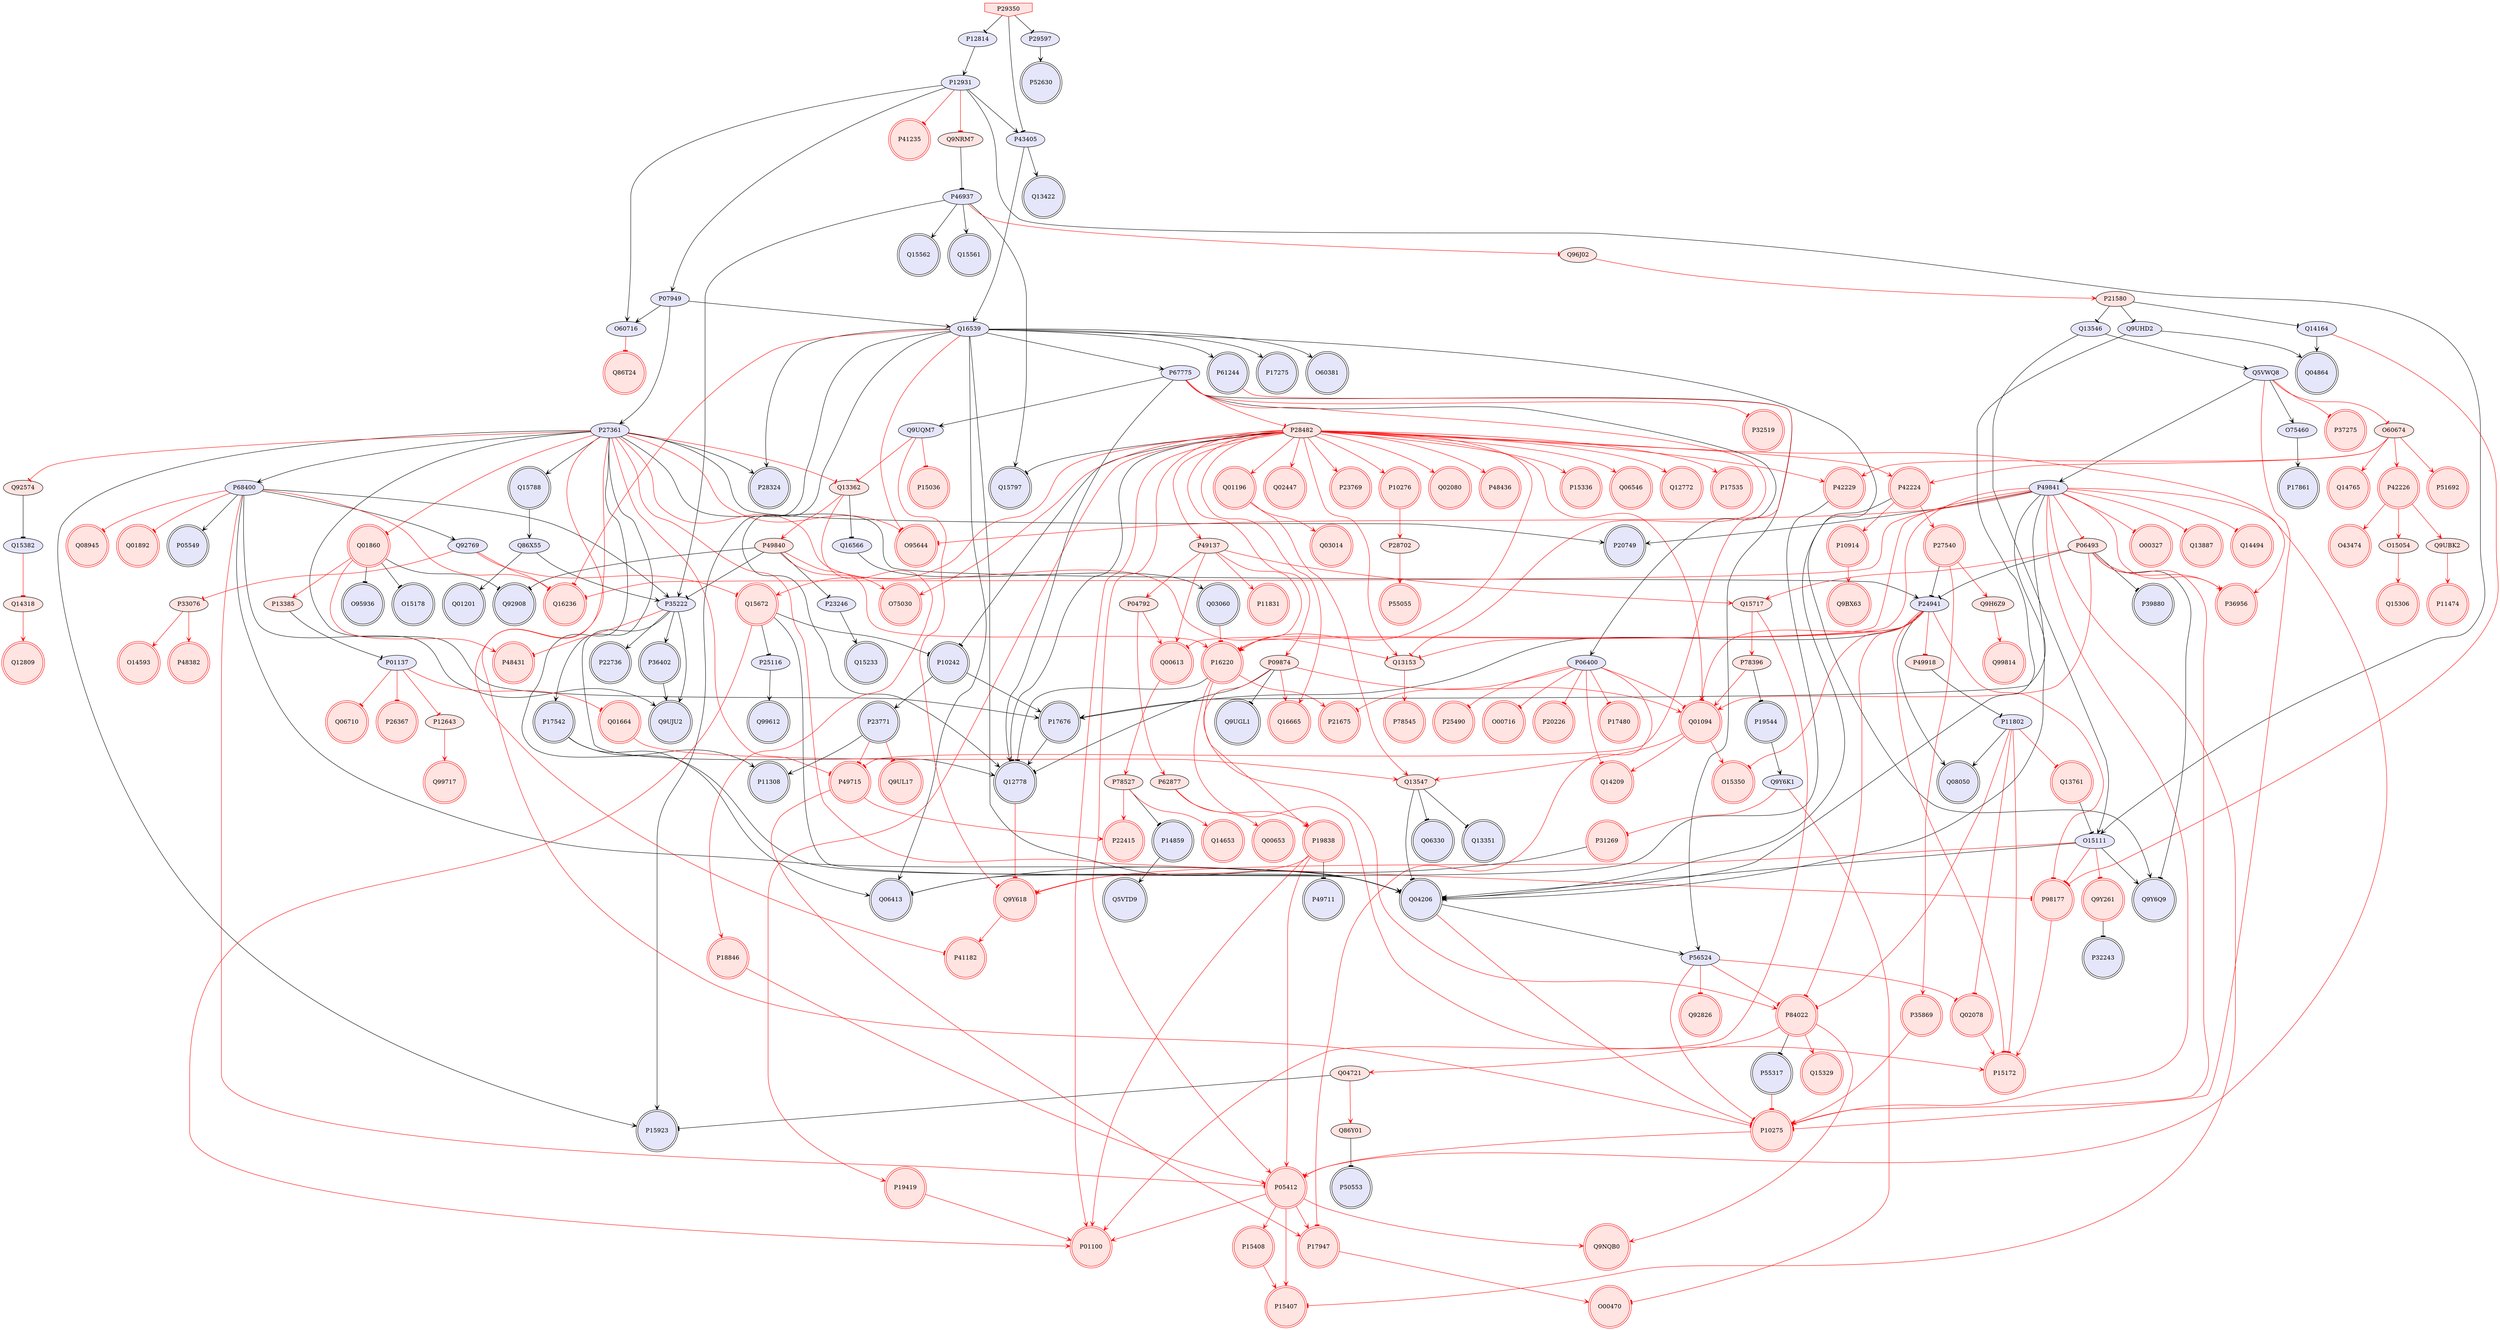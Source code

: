 digraph {

P12931->O15111 [penwidth=1, color=black, arrowhead="vee"]
P12931->P07949 [penwidth=1, color=black, arrowhead="vee"]
P12931->O60716 [penwidth=1, color=black, arrowhead="vee"]
P12814->P12931 [penwidth=1, color=black, arrowhead="vee"]
P12931->P43405 [penwidth=1, color=black, arrowhead="vee"]
O75460->P17861 [penwidth=1, color=black, arrowhead="vee"]
P24941->Q08050 [penwidth=1, color=black, arrowhead="vee"]
P11802->Q08050 [penwidth=1, color=black, arrowhead="vee"]
O15111->Q9Y6Q9 [penwidth=1, color=black, arrowhead="vee"]
Q13546->O15111 [penwidth=1, color=black, arrowhead="vee"]
O15111->Q04206 [penwidth=1, color=black, arrowhead="vee"]
P78527->P14859 [penwidth=1, color=black, arrowhead="tee"]
P27361->P24941 [penwidth=1, color=black, arrowhead="vee"]
P27361->Q15788 [penwidth=1, color=black, arrowhead="vee"]
P27361->P68400 [penwidth=1, color=black, arrowhead="vee"]
P27361->P20749 [penwidth=1, color=black, arrowhead="vee"]
P27361->P15923 [penwidth=1, color=black, arrowhead="vee"]
P27361->Q04206 [penwidth=1, color=black, arrowhead="vee"]
P27361->P17676 [penwidth=1, color=black, arrowhead="vee"]
P07949->P27361 [penwidth=1, color=black, arrowhead="vee"]
P27361->P17542 [penwidth=1, color=black, arrowhead="vee"]
P27361->P28324 [penwidth=1, color=black, arrowhead="vee"]
P46937->P35222 [penwidth=1, color=black, arrowhead="vee"]
Q86X55->P35222 [penwidth=1, color=black, arrowhead="vee"]
P35222->Q12778 [penwidth=1, color=black, arrowhead="vee"]
P49840->P35222 [penwidth=1, color=black, arrowhead="tee"]
P35222->Q9UJU2 [penwidth=1, color=black, arrowhead="vee"]
P68400->P35222 [penwidth=1, color=black, arrowhead="vee"]
P35222->P22736 [penwidth=1, color=black, arrowhead="vee"]
P35222->P36402 [penwidth=1, color=black, arrowhead="vee"]
P29597->P52630 [penwidth=1, color=black, arrowhead="vee"]
P29350->P29597 [penwidth=1, color=black, arrowhead="tee"]
P46937->Q15797 [penwidth=1, color=black, arrowhead="vee"]
P28482->Q15797 [penwidth=1, color=black, arrowhead="tee"]
Q9NRM7->P46937 [penwidth=1, color=black, arrowhead="tee"]
P46937->Q15562 [penwidth=1, color=black, arrowhead="vee"]
P46937->Q15561 [penwidth=1, color=black, arrowhead="vee"]
P16220->Q12778 [penwidth=1, color=black, arrowhead="tee"]
Q14164->Q04864 [penwidth=1, color=black, arrowhead="vee"]
P21580->Q14164 [penwidth=1, color=black, arrowhead="tee"]
Q9Y261->P32243 [penwidth=1, color=black, arrowhead="tee"]
Q5VWQ8->O75460 [penwidth=1, color=black, arrowhead="vee"]
P06493->Q9Y6Q9 [penwidth=1, color=black, arrowhead="tee"]
Q16539->Q9Y6Q9 [penwidth=1, color=black, arrowhead="vee"]
P23246->Q15233 [penwidth=1, color=black, arrowhead="vee"]
P06493->P24941 [penwidth=1, color=black, arrowhead="tee"]
P06493->P39880 [penwidth=1, color=black, arrowhead="tee"]
Q15788->Q86X55 [penwidth=1, color=black, arrowhead="vee"]
Q86X55->Q01201 [penwidth=1, color=black, arrowhead="vee"]
P29350->P12814 [penwidth=1, color=black, arrowhead="tee"]
P29350->P43405 [penwidth=1, color=black, arrowhead="tee"]
P68400->Q92769 [penwidth=1, color=black, arrowhead="vee"]
P24941->P17676 [penwidth=1, color=black, arrowhead="vee"]
P67775->Q12778 [penwidth=1, color=black, arrowhead="vee"]
P67775->P56524 [penwidth=1, color=black, arrowhead="vee"]
P67775->Q9UQM7 [penwidth=1, color=black, arrowhead="vee"]
P67775->P06400 [penwidth=1, color=black, arrowhead="vee"]
Q16539->P67775 [penwidth=1, color=black, arrowhead="vee"]
P17676->Q12778 [penwidth=1, color=black, arrowhead="vee"]
P09874->Q12778 [penwidth=1, color=black, arrowhead="tee"]
Q16539->Q12778 [penwidth=1, color=black, arrowhead="vee"]
P28482->Q12778 [penwidth=1, color=black, arrowhead="tee"]
P49840->P23246 [penwidth=1, color=black, arrowhead="tee"]
P49840->Q92908 [penwidth=1, color=black, arrowhead="tee"]
P42224->Q04206 [penwidth=1, color=black, arrowhead="tee"]
P68400->Q9UJU2 [penwidth=1, color=black, arrowhead="vee"]
P36402->Q9UJU2 [penwidth=1, color=black, arrowhead="vee"]
Q04206->P56524 [penwidth=1, color=black, arrowhead="vee"]
P10242->P23771 [penwidth=1, color=black, arrowhead="vee"]
P10242->P17676 [penwidth=1, color=black, arrowhead="vee"]
P28482->P10242 [penwidth=1, color=black, arrowhead="tee"]
Q13547->Q06330 [penwidth=1, color=black, arrowhead="tee"]
Q16539->P61244 [penwidth=1, color=black, arrowhead="vee"]
Q13547->Q04206 [penwidth=1, color=black, arrowhead="tee"]
Q13547->Q13351 [penwidth=1, color=black, arrowhead="tee"]
P68400->Q04206 [penwidth=1, color=black, arrowhead="vee"]
P68400->P05549 [penwidth=1, color=black, arrowhead="vee"]
P49841->P20749 [penwidth=1, color=black, arrowhead="vee"]
Q92574->Q15382 [penwidth=1, color=black, arrowhead="tee"]
P21580->Q13546 [penwidth=1, color=black, arrowhead="tee"]
Q13546->Q5VWQ8 [penwidth=1, color=black, arrowhead="vee"]
P49918->P11802 [penwidth=1, color=black, arrowhead="tee"]
Q16539->P15923 [penwidth=1, color=black, arrowhead="vee"]
Q04721->P15923 [penwidth=1, color=black, arrowhead="tee"]
Q15672->Q04206 [penwidth=1, color=black, arrowhead="tee"]
Q16539->Q04206 [penwidth=1, color=black, arrowhead="vee"]
P49841->Q04206 [penwidth=1, color=black, arrowhead="vee"]
P49841->P17676 [penwidth=1, color=black, arrowhead="vee"]
Q16539->P17275 [penwidth=1, color=black, arrowhead="vee"]
Q13362->Q16566 [penwidth=1, color=black, arrowhead="tee"]
P84022->P55317 [penwidth=1, color=black, arrowhead="tee"]
Q16539->O60381 [penwidth=1, color=black, arrowhead="vee"]
P09874->Q9UGL1 [penwidth=1, color=black, arrowhead="tee"]
P07949->Q16539 [penwidth=1, color=black, arrowhead="vee"]
P07949->O60716 [penwidth=1, color=black, arrowhead="vee"]
P43405->Q16539 [penwidth=1, color=black, arrowhead="vee"]
Q16539->P28324 [penwidth=1, color=black, arrowhead="vee"]
Q16539->Q06413 [penwidth=1, color=black, arrowhead="vee"]
Q5VWQ8->P49841 [penwidth=1, color=black, arrowhead="vee"]
P13385->P01137 [penwidth=1, color=black, arrowhead="tee"]
Q86Y01->P50553 [penwidth=1, color=black, arrowhead="tee"]
P43405->Q13422 [penwidth=1, color=black, arrowhead="vee"]
Q16566->Q03060 [penwidth=1, color=black, arrowhead="vee"]
P23771->P11308 [penwidth=1, color=black, arrowhead="vee"]
Q15672->P10242 [penwidth=1, color=black, arrowhead="tee"]
P14859->Q5VTD9 [penwidth=1, color=black, arrowhead="vee"]
P19838->P49711 [penwidth=1, color=black, arrowhead="tee"]
Q01860->Q92908 [penwidth=1, color=black, arrowhead="tee"]
P17542->Q06413 [penwidth=1, color=black, arrowhead="vee"]
P17542->P11308 [penwidth=1, color=black, arrowhead="vee"]
P42229->Q06413 [penwidth=1, color=black, arrowhead="tee"]
P31269->Q06413 [penwidth=1, color=black, arrowhead="tee"]
Q01860->O95936 [penwidth=1, color=black, arrowhead="tee"]
Q01860->O15178 [penwidth=1, color=black, arrowhead="tee"]
Q13761->O15111 [penwidth=1, color=black, arrowhead="tee"]
P25116->Q99612 [penwidth=1, color=black, arrowhead="vee"]
P19544->Q9Y6K1 [penwidth=1, color=black, arrowhead="vee"]
P78396->P19544 [penwidth=1, color=black, arrowhead="tee"]
P27540->P24941 [penwidth=1, color=black, arrowhead="tee"]
Q15672->P25116 [penwidth=1, color=black, arrowhead="tee"]
P46937->Q96J02 [penwidth=1, color=red, arrowhead="tee"]
Q96J02->P21580 [penwidth=1, color=red, arrowhead="vee"]
P12931->Q9NRM7 [penwidth=1, color=red, arrowhead="tee"]
P12931->P41235 [penwidth=1, color=red, arrowhead="tee"]
P04792->P62877 [penwidth=1, color=red, arrowhead="vee"]
P04792->Q00613 [penwidth=1, color=red, arrowhead="vee"]
P49137->P04792 [penwidth=1, color=red, arrowhead="vee"]
O15111->Q9Y618 [penwidth=1, color=red, arrowhead="tee"]
O15111->P98177 [penwidth=1, color=red, arrowhead="tee"]
O15111->Q9Y261 [penwidth=1, color=red, arrowhead="tee"]
P24941->O15350 [penwidth=1, color=red, arrowhead="tee"]
Q01094->O15350 [penwidth=1, color=red, arrowhead="vee"]
P12643->Q99717 [penwidth=1, color=red, arrowhead="vee"]
P49841->O00327 [penwidth=1, color=red, arrowhead="tee"]
P27361->P49715 [penwidth=1, color=red, arrowhead="tee"]
P27361->P10275 [penwidth=1, color=red, arrowhead="tee"]
P27361->Q92574 [penwidth=1, color=red, arrowhead="tee"]
P27361->Q13153 [penwidth=1, color=red, arrowhead="tee"]
P27361->Q13362 [penwidth=1, color=red, arrowhead="tee"]
P27361->P41182 [penwidth=1, color=red, arrowhead="tee"]
P27361->P98177 [penwidth=1, color=red, arrowhead="tee"]
P27361->O95644 [penwidth=1, color=red, arrowhead="tee"]
P27361->Q01860 [penwidth=1, color=red, arrowhead="tee"]
O60674->P51692 [penwidth=1, color=red, arrowhead="vee"]
P35222->P48431 [penwidth=1, color=red, arrowhead="tee"]
P62877->Q00653 [penwidth=1, color=red, arrowhead="vee"]
P06493->Q15717 [penwidth=1, color=red, arrowhead="vee"]
P49137->Q15717 [penwidth=1, color=red, arrowhead="vee"]
Q15717->P01100 [penwidth=1, color=red, arrowhead="vee"]
Q15717->P78396 [penwidth=1, color=red, arrowhead="vee"]
P42224->P27540 [penwidth=1, color=red, arrowhead="vee"]
P27540->Q9H6Z9 [penwidth=1, color=red, arrowhead="vee"]
P27540->P35869 [penwidth=1, color=red, arrowhead="vee"]
P23771->P49715 [penwidth=1, color=red, arrowhead="tee"]
P61244->P49715 [penwidth=1, color=red, arrowhead="tee"]
P49715->P22415 [penwidth=1, color=red, arrowhead="vee"]
P49715->P17947 [penwidth=1, color=red, arrowhead="vee"]
P49840->P16220 [penwidth=1, color=red, arrowhead="vee"]
P49137->P16220 [penwidth=1, color=red, arrowhead="vee"]
P16220->P84022 [penwidth=1, color=red, arrowhead="vee"]
P49841->P16220 [penwidth=1, color=red, arrowhead="tee"]
P16220->P21675 [penwidth=1, color=red, arrowhead="vee"]
P28482->P16220 [penwidth=1, color=red, arrowhead="vee"]
Q03060->P16220 [penwidth=1, color=red, arrowhead="tee"]
Q14164->P98177 [penwidth=1, color=red, arrowhead="tee"]
P19838->Q9Y618 [penwidth=1, color=red, arrowhead="vee"]
P62877->P19838 [penwidth=1, color=red, arrowhead="vee"]
P19838->P05412 [penwidth=1, color=red, arrowhead="vee"]
P09874->P19838 [penwidth=1, color=red, arrowhead="vee"]
P19838->P01100 [penwidth=1, color=red, arrowhead="vee"]
P06400->P25490 [penwidth=1, color=red, arrowhead="tee"]
P06493->P36956 [penwidth=1, color=red, arrowhead="vee"]
P49841->P36956 [penwidth=1, color=red, arrowhead="tee"]
P28482->P36956 [penwidth=1, color=red, arrowhead="vee"]
P06400->O00716 [penwidth=1, color=red, arrowhead="tee"]
Q12778->Q9Y618 [penwidth=1, color=red, arrowhead="tee"]
Q9UQM7->Q9Y618 [penwidth=1, color=red, arrowhead="tee"]
Q9Y618->P41182 [penwidth=1, color=red, arrowhead="vee"]
P06493->P10275 [penwidth=1, color=red, arrowhead="vee"]
P06493->Q01094 [penwidth=1, color=red, arrowhead="vee"]
P49841->P06493 [penwidth=1, color=red, arrowhead="tee"]
Q01094->Q14209 [penwidth=1, color=red, arrowhead="vee"]
P06400->Q14209 [penwidth=1, color=red, arrowhead="tee"]
P05412->Q9NQB0 [penwidth=1, color=red, arrowhead="vee"]
P84022->Q9NQB0 [penwidth=1, color=red, arrowhead="vee"]
Q92769->Q16236 [penwidth=1, color=red, arrowhead="tee"]
Q92769->P33076 [penwidth=1, color=red, arrowhead="tee"]
P24941->P15172 [penwidth=1, color=red, arrowhead="tee"]
P24941->Q01094 [penwidth=1, color=red, arrowhead="tee"]
P24941->P49918 [penwidth=1, color=red, arrowhead="tee"]
P24941->Q13153 [penwidth=1, color=red, arrowhead="tee"]
P24941->P84022 [penwidth=1, color=red, arrowhead="tee"]
P24941->P98177 [penwidth=1, color=red, arrowhead="tee"]
P67775->Q13153 [penwidth=1, color=red, arrowhead="tee"]
P67775->P28482 [penwidth=1, color=red, arrowhead="tee"]
P67775->P32519 [penwidth=1, color=red, arrowhead="tee"]
P06400->P20226 [penwidth=1, color=red, arrowhead="tee"]
O60674->Q14765 [penwidth=1, color=red, arrowhead="vee"]
P49840->O75030 [penwidth=1, color=red, arrowhead="vee"]
Q13362->P49840 [penwidth=1, color=red, arrowhead="vee"]
P78527->Q14653 [penwidth=1, color=red, arrowhead="vee"]
P42224->P10914 [penwidth=1, color=red, arrowhead="vee"]
O60674->P42224 [penwidth=1, color=red, arrowhead="vee"]
P28482->P42224 [penwidth=1, color=red, arrowhead="vee"]
Q00613->P78527 [penwidth=1, color=red, arrowhead="vee"]
P49137->Q00613 [penwidth=1, color=red, arrowhead="vee"]
P49841->Q00613 [penwidth=1, color=red, arrowhead="tee"]
P10275->P05412 [penwidth=1, color=red, arrowhead="vee"]
P18846->P05412 [penwidth=1, color=red, arrowhead="vee"]
P68400->P05412 [penwidth=1, color=red, arrowhead="tee"]
P05412->P15407 [penwidth=1, color=red, arrowhead="vee"]
P05412->P17947 [penwidth=1, color=red, arrowhead="vee"]
P05412->P01100 [penwidth=1, color=red, arrowhead="vee"]
P49841->P05412 [penwidth=1, color=red, arrowhead="tee"]
P28482->P05412 [penwidth=1, color=red, arrowhead="vee"]
P05412->P15408 [penwidth=1, color=red, arrowhead="vee"]
P28482->P10276 [penwidth=1, color=red, arrowhead="vee"]
P10276->P28702 [penwidth=1, color=red, arrowhead="vee"]
P56524->P10275 [penwidth=1, color=red, arrowhead="tee"]
Q04206->P10275 [penwidth=1, color=red, arrowhead="tee"]
P49841->P10275 [penwidth=1, color=red, arrowhead="tee"]
P35869->P10275 [penwidth=1, color=red, arrowhead="vee"]
Q5VWQ8->P10275 [penwidth=1, color=red, arrowhead="tee"]
P55317->P10275 [penwidth=1, color=red, arrowhead="tee"]
Q02078->P15172 [penwidth=1, color=red, arrowhead="vee"]
P11802->P15172 [penwidth=1, color=red, arrowhead="tee"]
Q15382->Q14318 [penwidth=1, color=red, arrowhead="tee"]
Q14318->Q12809 [penwidth=1, color=red, arrowhead="vee"]
P56524->Q02078 [penwidth=1, color=red, arrowhead="tee"]
P56524->P84022 [penwidth=1, color=red, arrowhead="tee"]
Q13362->P18846 [penwidth=1, color=red, arrowhead="vee"]
P23771->Q9UL17 [penwidth=1, color=red, arrowhead="tee"]
P49137->P11831 [penwidth=1, color=red, arrowhead="vee"]
Q01094->Q13547 [penwidth=1, color=red, arrowhead="vee"]
Q01196->Q13547 [penwidth=1, color=red, arrowhead="vee"]
Q01664->Q13547 [penwidth=1, color=red, arrowhead="vee"]
Q9UQM7->Q13362 [penwidth=1, color=red, arrowhead="tee"]
Q9UQM7->P15036 [penwidth=1, color=red, arrowhead="tee"]
O60674->P42226 [penwidth=1, color=red, arrowhead="vee"]
Q9H6Z9->Q99814 [penwidth=1, color=red, arrowhead="vee"]
P78527->P22415 [penwidth=1, color=red, arrowhead="vee"]
P68400->Q08945 [penwidth=1, color=red, arrowhead="tee"]
P68400->Q16236 [penwidth=1, color=red, arrowhead="tee"]
P68400->Q01892 [penwidth=1, color=red, arrowhead="tee"]
P28482->P15336 [penwidth=1, color=red, arrowhead="vee"]
P49841->P15407 [penwidth=1, color=red, arrowhead="tee"]
P15408->P15407 [penwidth=1, color=red, arrowhead="vee"]
P10914->Q9BX63 [penwidth=1, color=red, arrowhead="vee"]
P06400->Q01094 [penwidth=1, color=red, arrowhead="tee"]
P09874->Q01094 [penwidth=1, color=red, arrowhead="vee"]
P78396->Q01094 [penwidth=1, color=red, arrowhead="vee"]
P28482->Q01094 [penwidth=1, color=red, arrowhead="vee"]
P01137->Q06710 [penwidth=1, color=red, arrowhead="tee"]
P11802->Q13761 [penwidth=1, color=red, arrowhead="tee"]
P06400->P17947 [penwidth=1, color=red, arrowhead="tee"]
P06400->P21675 [penwidth=1, color=red, arrowhead="tee"]
P06400->P17480 [penwidth=1, color=red, arrowhead="tee"]
P28482->Q06546 [penwidth=1, color=red, arrowhead="vee"]
P28482->O75030 [penwidth=1, color=red, arrowhead="vee"]
P28482->Q13153 [penwidth=1, color=red, arrowhead="vee"]
Q13153->P78545 [penwidth=1, color=red, arrowhead="vee"]
Q9UBK2->P11474 [penwidth=1, color=red, arrowhead="vee"]
P11802->Q02078 [penwidth=1, color=red, arrowhead="tee"]
O60674->P42229 [penwidth=1, color=red, arrowhead="vee"]
P28482->P42229 [penwidth=1, color=red, arrowhead="vee"]
P09874->Q16665 [penwidth=1, color=red, arrowhead="vee"]
P28482->Q16665 [penwidth=1, color=red, arrowhead="vee"]
Q16539->Q16236 [penwidth=1, color=red, arrowhead="tee"]
P49841->Q16236 [penwidth=1, color=red, arrowhead="tee"]
P28482->P49137 [penwidth=1, color=red, arrowhead="vee"]
P84022->Q15329 [penwidth=1, color=red, arrowhead="vee"]
P11802->P84022 [penwidth=1, color=red, arrowhead="tee"]
P84022->Q04721 [penwidth=1, color=red, arrowhead="vee"]
P28482->Q15672 [penwidth=1, color=red, arrowhead="vee"]
P28482->P09874 [penwidth=1, color=red, arrowhead="vee"]
P28482->Q12772 [penwidth=1, color=red, arrowhead="vee"]
P28482->P17535 [penwidth=1, color=red, arrowhead="vee"]
P28482->Q01196 [penwidth=1, color=red, arrowhead="vee"]
Q01196->Q03014 [penwidth=1, color=red, arrowhead="vee"]
P28482->Q02447 [penwidth=1, color=red, arrowhead="vee"]
Q16539->O95644 [penwidth=1, color=red, arrowhead="tee"]
P28482->P01100 [penwidth=1, color=red, arrowhead="vee"]
P19419->P01100 [penwidth=1, color=red, arrowhead="vee"]
O60716->Q86T24 [penwidth=1, color=red, arrowhead="tee"]
P49841->Q13887 [penwidth=1, color=red, arrowhead="tee"]
P49841->O95644 [penwidth=1, color=red, arrowhead="tee"]
P49841->Q14494 [penwidth=1, color=red, arrowhead="tee"]
Q5VWQ8->O60674 [penwidth=1, color=red, arrowhead="tee"]
P01137->P12643 [penwidth=1, color=red, arrowhead="tee"]
P28482->P19419 [penwidth=1, color=red, arrowhead="vee"]
P28482->P23769 [penwidth=1, color=red, arrowhead="vee"]
P28482->Q02080 [penwidth=1, color=red, arrowhead="vee"]
Q04721->Q86Y01 [penwidth=1, color=red, arrowhead="vee"]
P28702->P55055 [penwidth=1, color=red, arrowhead="vee"]
P33076->P48382 [penwidth=1, color=red, arrowhead="vee"]
P33076->O14593 [penwidth=1, color=red, arrowhead="vee"]
P16220->P15172 [penwidth=1, color=red, arrowhead="vee"]
P98177->P15172 [penwidth=1, color=red, arrowhead="vee"]
Q15672->P01100 [penwidth=1, color=red, arrowhead="vee"]
Q92769->Q15672 [penwidth=1, color=red, arrowhead="tee"]
Q01860->P48431 [penwidth=1, color=red, arrowhead="vee"]
Q01860->P13385 [penwidth=1, color=red, arrowhead="vee"]
Q5VWQ8->P37275 [penwidth=1, color=red, arrowhead="tee"]
O15054->Q15306 [penwidth=1, color=red, arrowhead="vee"]
P42226->Q9UBK2 [penwidth=1, color=red, arrowhead="vee"]
P17947->O00470 [penwidth=1, color=red, arrowhead="vee"]
P28482->P48436 [penwidth=1, color=red, arrowhead="vee"]
Q9Y6K1->O00470 [penwidth=1, color=red, arrowhead="tee"]
P01137->P26367 [penwidth=1, color=red, arrowhead="tee"]
P01137->Q01664 [penwidth=1, color=red, arrowhead="tee"]
Q9Y6K1->P31269 [penwidth=1, color=red, arrowhead="tee"]
P42226->O15054 [penwidth=1, color=red, arrowhead="vee"]
P42226->O43474 [penwidth=1, color=red, arrowhead="vee"]
P56524->Q92826 [penwidth=1, color=red, arrowhead="tee"]
Q9UHD2->Q04206 [penwidth=1, color=black, arrowhead="vee"]
Q9UHD2->Q04864 [penwidth=1, color=black, arrowhead="vee"]
P21580->Q9UHD2 [penwidth=1, color=black, arrowhead="tee"]
P29350 [style=filled, color=red, fillcolor=mistyrose, shape=invhouse];
P35869 [style=filled, color=red, fillcolor=mistyrose, shape=doublecircle];
P10275 [style=filled, color=red, fillcolor=mistyrose, shape=doublecircle];
P27540 [style=filled, color=red, fillcolor=mistyrose, shape=doublecircle];
O00327 [style=filled, color=red, fillcolor=mistyrose, shape=doublecircle];
P50553 [style=filled, color=black, fillcolor=lavender, shape=doublecircle];
P18846 [style=filled, color=red, fillcolor=mistyrose, shape=doublecircle];
P15336 [style=filled, color=red, fillcolor=mistyrose, shape=doublecircle];
Q9BX63 [style=filled, color=red, fillcolor=mistyrose, shape=doublecircle];
P20749 [style=filled, color=black, fillcolor=lavender, shape=doublecircle];
P41182 [style=filled, color=red, fillcolor=mistyrose, shape=doublecircle];
P49715 [style=filled, color=red, fillcolor=mistyrose, shape=doublecircle];
P17676 [style=filled, color=black, fillcolor=lavender, shape=doublecircle];
P16220 [style=filled, color=red, fillcolor=mistyrose, shape=doublecircle];
Q03060 [style=filled, color=black, fillcolor=lavender, shape=doublecircle];
P49711 [style=filled, color=black, fillcolor=lavender, shape=doublecircle];
P39880 [style=filled, color=black, fillcolor=lavender, shape=doublecircle];
Q01094 [style=filled, color=red, fillcolor=mistyrose, shape=doublecircle];
Q14209 [style=filled, color=red, fillcolor=mistyrose, shape=doublecircle];
O00716 [style=filled, color=red, fillcolor=mistyrose, shape=doublecircle];
Q15329 [style=filled, color=red, fillcolor=mistyrose, shape=doublecircle];
P32519 [style=filled, color=red, fillcolor=mistyrose, shape=doublecircle];
P78545 [style=filled, color=red, fillcolor=mistyrose, shape=doublecircle];
P19419 [style=filled, color=red, fillcolor=mistyrose, shape=doublecircle];
P28324 [style=filled, color=black, fillcolor=lavender, shape=doublecircle];
O95936 [style=filled, color=black, fillcolor=lavender, shape=doublecircle];
Q99814 [style=filled, color=red, fillcolor=mistyrose, shape=doublecircle];
P11308 [style=filled, color=black, fillcolor=lavender, shape=doublecircle];
Q12809 [style=filled, color=red, fillcolor=mistyrose, shape=doublecircle];
P11474 [style=filled, color=red, fillcolor=mistyrose, shape=doublecircle];
P15036 [style=filled, color=red, fillcolor=mistyrose, shape=doublecircle];
P01100 [style=filled, color=red, fillcolor=mistyrose, shape=doublecircle];
P15407 [style=filled, color=red, fillcolor=mistyrose, shape=doublecircle];
P15408 [style=filled, color=red, fillcolor=mistyrose, shape=doublecircle];
P55317 [style=filled, color=black, fillcolor=lavender, shape=doublecircle];
Q9Y261 [style=filled, color=red, fillcolor=mistyrose, shape=doublecircle];
Q08050 [style=filled, color=black, fillcolor=lavender, shape=doublecircle];
Q12778 [style=filled, color=black, fillcolor=lavender, shape=doublecircle];
P98177 [style=filled, color=red, fillcolor=mistyrose, shape=doublecircle];
Q06546 [style=filled, color=red, fillcolor=mistyrose, shape=doublecircle];
P23769 [style=filled, color=red, fillcolor=mistyrose, shape=doublecircle];
P23771 [style=filled, color=black, fillcolor=lavender, shape=doublecircle];
Q92908 [style=filled, color=black, fillcolor=lavender, shape=doublecircle];
Q5VTD9 [style=filled, color=black, fillcolor=lavender, shape=doublecircle];
O60381 [style=filled, color=black, fillcolor=lavender, shape=doublecircle];
Q03014 [style=filled, color=red, fillcolor=mistyrose, shape=doublecircle];
Q16665 [style=filled, color=red, fillcolor=mistyrose, shape=doublecircle];
P41235 [style=filled, color=red, fillcolor=mistyrose, shape=doublecircle];
P31269 [style=filled, color=red, fillcolor=mistyrose, shape=doublecircle];
Q92826 [style=filled, color=red, fillcolor=mistyrose, shape=doublecircle];
Q00613 [style=filled, color=red, fillcolor=mistyrose, shape=doublecircle];
Q13422 [style=filled, color=black, fillcolor=lavender, shape=doublecircle];
P10914 [style=filled, color=red, fillcolor=mistyrose, shape=doublecircle];
Q14653 [style=filled, color=red, fillcolor=mistyrose, shape=doublecircle];
Q15306 [style=filled, color=red, fillcolor=mistyrose, shape=doublecircle];
P05412 [style=filled, color=red, fillcolor=mistyrose, shape=doublecircle];
P17275 [style=filled, color=black, fillcolor=lavender, shape=doublecircle];
P17535 [style=filled, color=red, fillcolor=mistyrose, shape=doublecircle];
Q9UGL1 [style=filled, color=black, fillcolor=lavender, shape=doublecircle];
Q13351 [style=filled, color=black, fillcolor=lavender, shape=doublecircle];
O43474 [style=filled, color=red, fillcolor=mistyrose, shape=doublecircle];
Q13887 [style=filled, color=red, fillcolor=mistyrose, shape=doublecircle];
Q99612 [style=filled, color=black, fillcolor=lavender, shape=doublecircle];
Q9UJU2 [style=filled, color=black, fillcolor=lavender, shape=doublecircle];
P61244 [style=filled, color=black, fillcolor=lavender, shape=doublecircle];
Q02078 [style=filled, color=red, fillcolor=mistyrose, shape=doublecircle];
Q02080 [style=filled, color=red, fillcolor=mistyrose, shape=doublecircle];
Q06413 [style=filled, color=black, fillcolor=lavender, shape=doublecircle];
O00470 [style=filled, color=red, fillcolor=mistyrose, shape=doublecircle];
O75030 [style=filled, color=red, fillcolor=mistyrose, shape=doublecircle];
P10242 [style=filled, color=black, fillcolor=lavender, shape=doublecircle];
P15172 [style=filled, color=red, fillcolor=mistyrose, shape=doublecircle];
Q15788 [style=filled, color=black, fillcolor=lavender, shape=doublecircle];
Q9Y6Q9 [style=filled, color=black, fillcolor=lavender, shape=doublecircle];
O95644 [style=filled, color=red, fillcolor=mistyrose, shape=doublecircle];
Q16236 [style=filled, color=red, fillcolor=mistyrose, shape=doublecircle];
P19838 [style=filled, color=red, fillcolor=mistyrose, shape=doublecircle];
Q00653 [style=filled, color=red, fillcolor=mistyrose, shape=doublecircle];
Q15233 [style=filled, color=black, fillcolor=lavender, shape=doublecircle];
P55055 [style=filled, color=red, fillcolor=mistyrose, shape=doublecircle];
Q9Y618 [style=filled, color=red, fillcolor=mistyrose, shape=doublecircle];
P22736 [style=filled, color=black, fillcolor=lavender, shape=doublecircle];
Q14494 [style=filled, color=red, fillcolor=mistyrose, shape=doublecircle];
P32243 [style=filled, color=black, fillcolor=lavender, shape=doublecircle];
P26367 [style=filled, color=red, fillcolor=mistyrose, shape=doublecircle];
Q06710 [style=filled, color=red, fillcolor=mistyrose, shape=doublecircle];
P14859 [style=filled, color=black, fillcolor=lavender, shape=doublecircle];
Q01860 [style=filled, color=red, fillcolor=mistyrose, shape=doublecircle];
P10276 [style=filled, color=red, fillcolor=mistyrose, shape=doublecircle];
Q06330 [style=filled, color=black, fillcolor=lavender, shape=doublecircle];
Q04864 [style=filled, color=black, fillcolor=lavender, shape=doublecircle];
Q04206 [style=filled, color=black, fillcolor=lavender, shape=doublecircle];
Q01201 [style=filled, color=black, fillcolor=lavender, shape=doublecircle];
P48382 [style=filled, color=red, fillcolor=mistyrose, shape=doublecircle];
O14593 [style=filled, color=red, fillcolor=mistyrose, shape=doublecircle];
Q01196 [style=filled, color=red, fillcolor=mistyrose, shape=doublecircle];
Q13761 [style=filled, color=red, fillcolor=mistyrose, shape=doublecircle];
Q15797 [style=filled, color=black, fillcolor=lavender, shape=doublecircle];
P84022 [style=filled, color=red, fillcolor=mistyrose, shape=doublecircle];
Q99717 [style=filled, color=red, fillcolor=mistyrose, shape=doublecircle];
P48431 [style=filled, color=red, fillcolor=mistyrose, shape=doublecircle];
P48436 [style=filled, color=red, fillcolor=mistyrose, shape=doublecircle];
Q02447 [style=filled, color=red, fillcolor=mistyrose, shape=doublecircle];
P17947 [style=filled, color=red, fillcolor=mistyrose, shape=doublecircle];
Q01892 [style=filled, color=red, fillcolor=mistyrose, shape=doublecircle];
P36956 [style=filled, color=red, fillcolor=mistyrose, shape=doublecircle];
Q12772 [style=filled, color=red, fillcolor=mistyrose, shape=doublecircle];
P11831 [style=filled, color=red, fillcolor=mistyrose, shape=doublecircle];
Q08945 [style=filled, color=red, fillcolor=mistyrose, shape=doublecircle];
P42224 [style=filled, color=red, fillcolor=mistyrose, shape=doublecircle];
P52630 [style=filled, color=black, fillcolor=lavender, shape=doublecircle];
Q14765 [style=filled, color=red, fillcolor=mistyrose, shape=doublecircle];
P42229 [style=filled, color=red, fillcolor=mistyrose, shape=doublecircle];
P51692 [style=filled, color=red, fillcolor=mistyrose, shape=doublecircle];
P42226 [style=filled, color=red, fillcolor=mistyrose, shape=doublecircle];
O15178 [style=filled, color=black, fillcolor=lavender, shape=doublecircle];
P21675 [style=filled, color=red, fillcolor=mistyrose, shape=doublecircle];
P17542 [style=filled, color=black, fillcolor=lavender, shape=doublecircle];
P20226 [style=filled, color=red, fillcolor=mistyrose, shape=doublecircle];
Q9UL17 [style=filled, color=red, fillcolor=mistyrose, shape=doublecircle];
P15923 [style=filled, color=black, fillcolor=lavender, shape=doublecircle];
P36402 [style=filled, color=black, fillcolor=lavender, shape=doublecircle];
Q9NQB0 [style=filled, color=red, fillcolor=mistyrose, shape=doublecircle];
Q15562 [style=filled, color=black, fillcolor=lavender, shape=doublecircle];
Q15561 [style=filled, color=black, fillcolor=lavender, shape=doublecircle];
P05549 [style=filled, color=black, fillcolor=lavender, shape=doublecircle];
Q01664 [style=filled, color=red, fillcolor=mistyrose, shape=doublecircle];
O15350 [style=filled, color=red, fillcolor=mistyrose, shape=doublecircle];
Q15672 [style=filled, color=red, fillcolor=mistyrose, shape=doublecircle];
P17480 [style=filled, color=red, fillcolor=mistyrose, shape=doublecircle];
P22415 [style=filled, color=red, fillcolor=mistyrose, shape=doublecircle];
P19544 [style=filled, color=black, fillcolor=lavender, shape=doublecircle];
P17861 [style=filled, color=black, fillcolor=lavender, shape=doublecircle];
P25490 [style=filled, color=red, fillcolor=mistyrose, shape=doublecircle];
Q86T24 [style=filled, color=red, fillcolor=mistyrose, shape=doublecircle];
P37275 [style=filled, color=red, fillcolor=mistyrose, shape=doublecircle];
P12931 [style=filled, fillcolor=lavender];
P12814 [style=filled, fillcolor=lavender];
O75460 [style=filled, fillcolor=lavender];
P24941 [style=filled, fillcolor=lavender];
P11802 [style=filled, fillcolor=lavender];
O15111 [style=filled, fillcolor=lavender];
Q13546 [style=filled, fillcolor=lavender];
P78527 [style=filled, fillcolor=mistyrose];
P27361 [style=filled, fillcolor=lavender];
P07949 [style=filled, fillcolor=lavender];
P46937 [style=filled, fillcolor=lavender];
Q86X55 [style=filled, fillcolor=lavender];
P35222 [style=filled, fillcolor=lavender];
P49840 [style=filled, fillcolor=mistyrose];
P68400 [style=filled, fillcolor=lavender];
P29597 [style=filled, fillcolor=lavender];
P28482 [style=filled, fillcolor=mistyrose];
Q9NRM7 [style=filled, fillcolor=mistyrose];
Q14164 [style=filled, fillcolor=lavender];
P21580 [style=filled, fillcolor=mistyrose];
Q5VWQ8 [style=filled, fillcolor=lavender];
P06493 [style=filled, fillcolor=mistyrose];
Q16539 [style=filled, fillcolor=lavender];
P23246 [style=filled, fillcolor=lavender];
P67775 [style=filled, fillcolor=lavender];
P09874 [style=filled, fillcolor=mistyrose];
Q13547 [style=filled, fillcolor=mistyrose];
P49841 [style=filled, fillcolor=lavender];
Q92574 [style=filled, fillcolor=mistyrose];
P49918 [style=filled, fillcolor=mistyrose];
Q04721 [style=filled, fillcolor=mistyrose];
Q13362 [style=filled, fillcolor=mistyrose];
P43405 [style=filled, fillcolor=lavender];
P13385 [style=filled, fillcolor=mistyrose];
Q86Y01 [style=filled, fillcolor=mistyrose];
Q16566 [style=filled, fillcolor=lavender];
P25116 [style=filled, fillcolor=lavender];
P78396 [style=filled, fillcolor=mistyrose];
Q96J02 [style=filled, fillcolor=mistyrose];
P04792 [style=filled, fillcolor=mistyrose];
P49137 [style=filled, fillcolor=mistyrose];
P12643 [style=filled, fillcolor=mistyrose];
O60674 [style=filled, fillcolor=mistyrose];
P62877 [style=filled, fillcolor=mistyrose];
Q15717 [style=filled, fillcolor=mistyrose];
P06400 [style=filled, fillcolor=lavender];
Q9UQM7 [style=filled, fillcolor=lavender];
Q92769 [style=filled, fillcolor=lavender];
P56524 [style=filled, fillcolor=lavender];
Q15382 [style=filled, fillcolor=lavender];
Q14318 [style=filled, fillcolor=mistyrose];
Q9H6Z9 [style=filled, fillcolor=mistyrose];
P01137 [style=filled, fillcolor=lavender];
Q13153 [style=filled, fillcolor=mistyrose];
Q9UBK2 [style=filled, fillcolor=mistyrose];
O60716 [style=filled, fillcolor=lavender];
P28702 [style=filled, fillcolor=mistyrose];
P33076 [style=filled, fillcolor=mistyrose];
O15054 [style=filled, fillcolor=mistyrose];
Q9Y6K1 [style=filled, fillcolor=lavender];
Q9UHD2 [style=filled, fillcolor=lavender];


}
